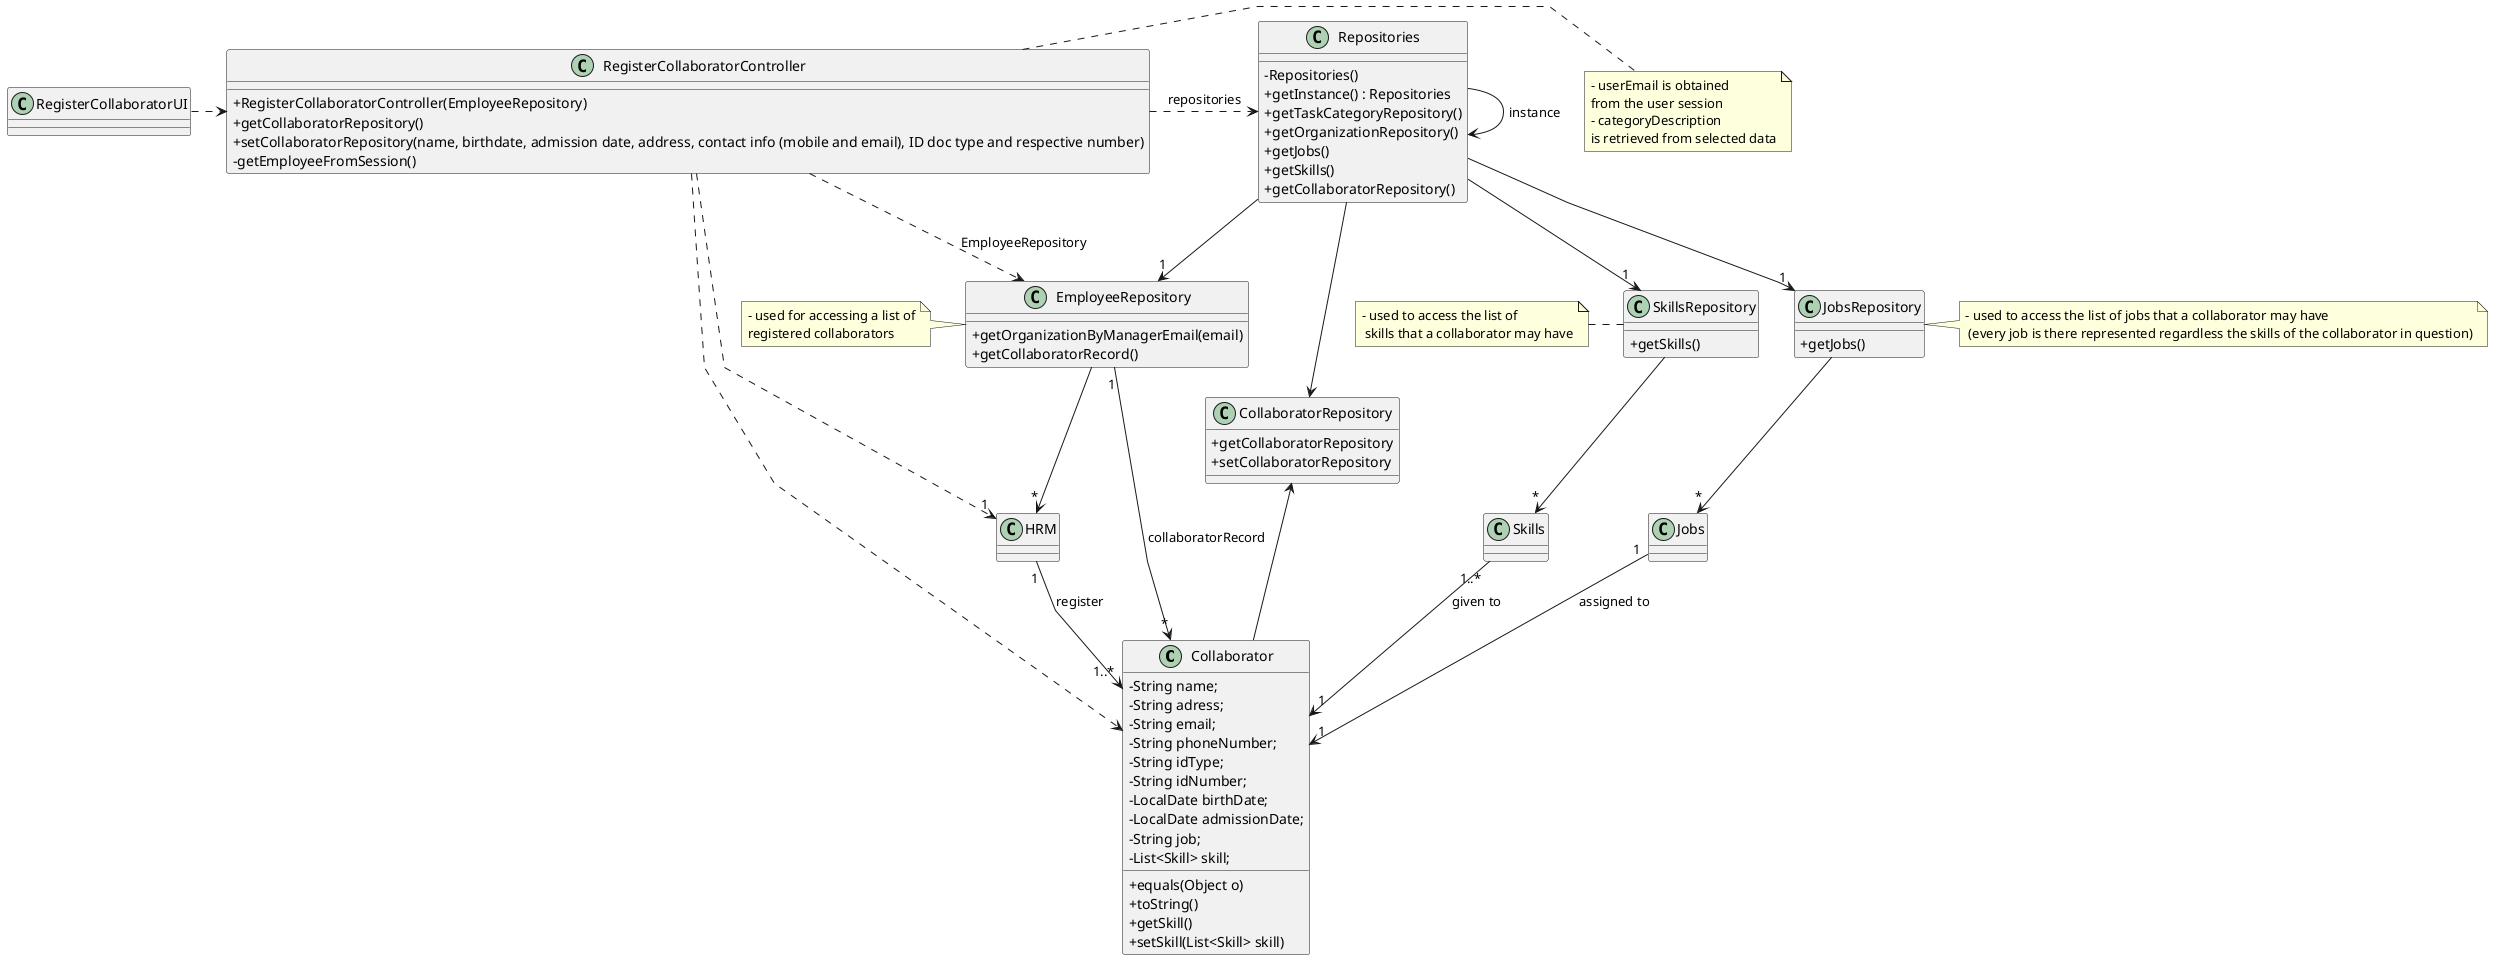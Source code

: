 @startuml
'skinparam monochrome true
skinparam packageStyle rectangle
skinparam shadowing false
skinparam linetype polyline
'skinparam linetype orto

skinparam classAttributeIconSize 0

'left to right direction

class Collaborator {
     -String name;
     -String adress;
     -String email;
     -String phoneNumber;
     -String idType;
     -String idNumber;
     -LocalDate birthDate;
     -LocalDate admissionDate;
     -String job;
     -List<Skill> skill;

     +equals(Object o)
     +toString()
     +getSkill()
     +setSkill(List<Skill> skill)
}


class HRM{}
class Skills{}
class CollaboratorRepository{


+getCollaboratorRepository
+setCollaboratorRepository
}
class SkillsRepository{
    +getSkills()
}
class Jobs{}
class JobsRepository{
    +getJobs()
}
note left of SkillsRepository
    - used to access the list of
     skills that a collaborator may have
end note
note right of JobsRepository
    - used to access the list of jobs that a collaborator may have
     (every job is there represented regardless the skills of the collaborator in question)
end note

class EmployeeRepository {
    + getOrganizationByManagerEmail(email)
    + getCollaboratorRecord()
}

class Repositories {
    - Repositories()
    + getInstance() : Repositories
    + getTaskCategoryRepository()
    + getOrganizationRepository()
    +getJobs()
    +getSkills()
    +getCollaboratorRepository()
}

class RegisterCollaboratorController {
    + RegisterCollaboratorController(EmployeeRepository)
    + getCollaboratorRepository()
    + setCollaboratorRepository(name, birthdate, admission date, address, contact info (mobile and email), ID doc type and respective number)
    - getEmployeeFromSession()
}

note right of RegisterCollaboratorController
    - userEmail is obtained
    from the user session
    - categoryDescription
    is retrieved from selected data
end note

note left of EmployeeRepository
    - used for accessing a list of
    registered collaborators
end note

class RegisterCollaboratorUI {
}

Repositories -> Repositories : instance

RegisterCollaboratorUI .> RegisterCollaboratorController

RegisterCollaboratorController .> Repositories : repositories

RegisterCollaboratorController ..> Collaborator
RegisterCollaboratorController ..> EmployeeRepository : EmployeeRepository

Repositories --> "1" EmployeeRepository
Repositories --> CollaboratorRepository
CollaboratorRepository <-- Collaborator
EmployeeRepository --> "*" HRM

RegisterCollaboratorController ..> "1" HRM

EmployeeRepository "1" --> "*" Collaborator : collaboratorRecord
HRM "1" --> "1..*" Collaborator : register

Repositories --> "1" SkillsRepository
Repositories --> "1" JobsRepository
SkillsRepository --> "*"Skills
JobsRepository --> "*"Jobs
Skills "1..*" --> "1" Collaborator : given to
Jobs "1"--> "1" Collaborator : assigned to

@enduml